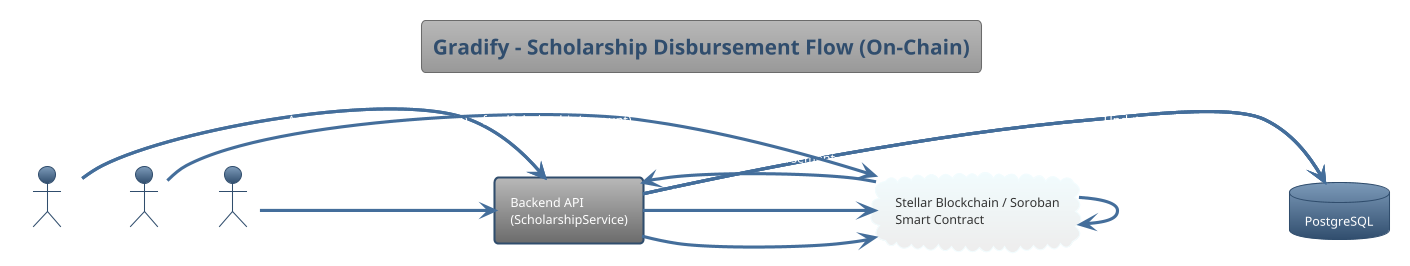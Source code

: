 @startuml
!theme spacelab
title Gradify - Scholarship Disbursement Flow (On-Chain)

actor Institution
actor Student
actor Donor
database "PostgreSQL" as DB
rectangle "Backend API\n(ScholarshipService)" as BE
cloud "Stellar Blockchain / Soroban\nSmart Contract" as Blockchain

Institution -> BE : Create Scholarship (off-chain)
BE -> DB : Save scholarship metadata
BE -> Blockchain : createScholarship(details)

Student -> BE : Apply for scholarship (off-chain)
BE -> DB : Save application

Institution -> BE : Approve application (off-chain)
BE -> Blockchain : disburseScholarship(studentId)

Donor -> Blockchain : fundScholarship(amount)
Blockchain -> Blockchain : Update donor balance

Blockchain -> BE : Notify fund disbursement
BE -> DB : Update scholarship status

@enduml
